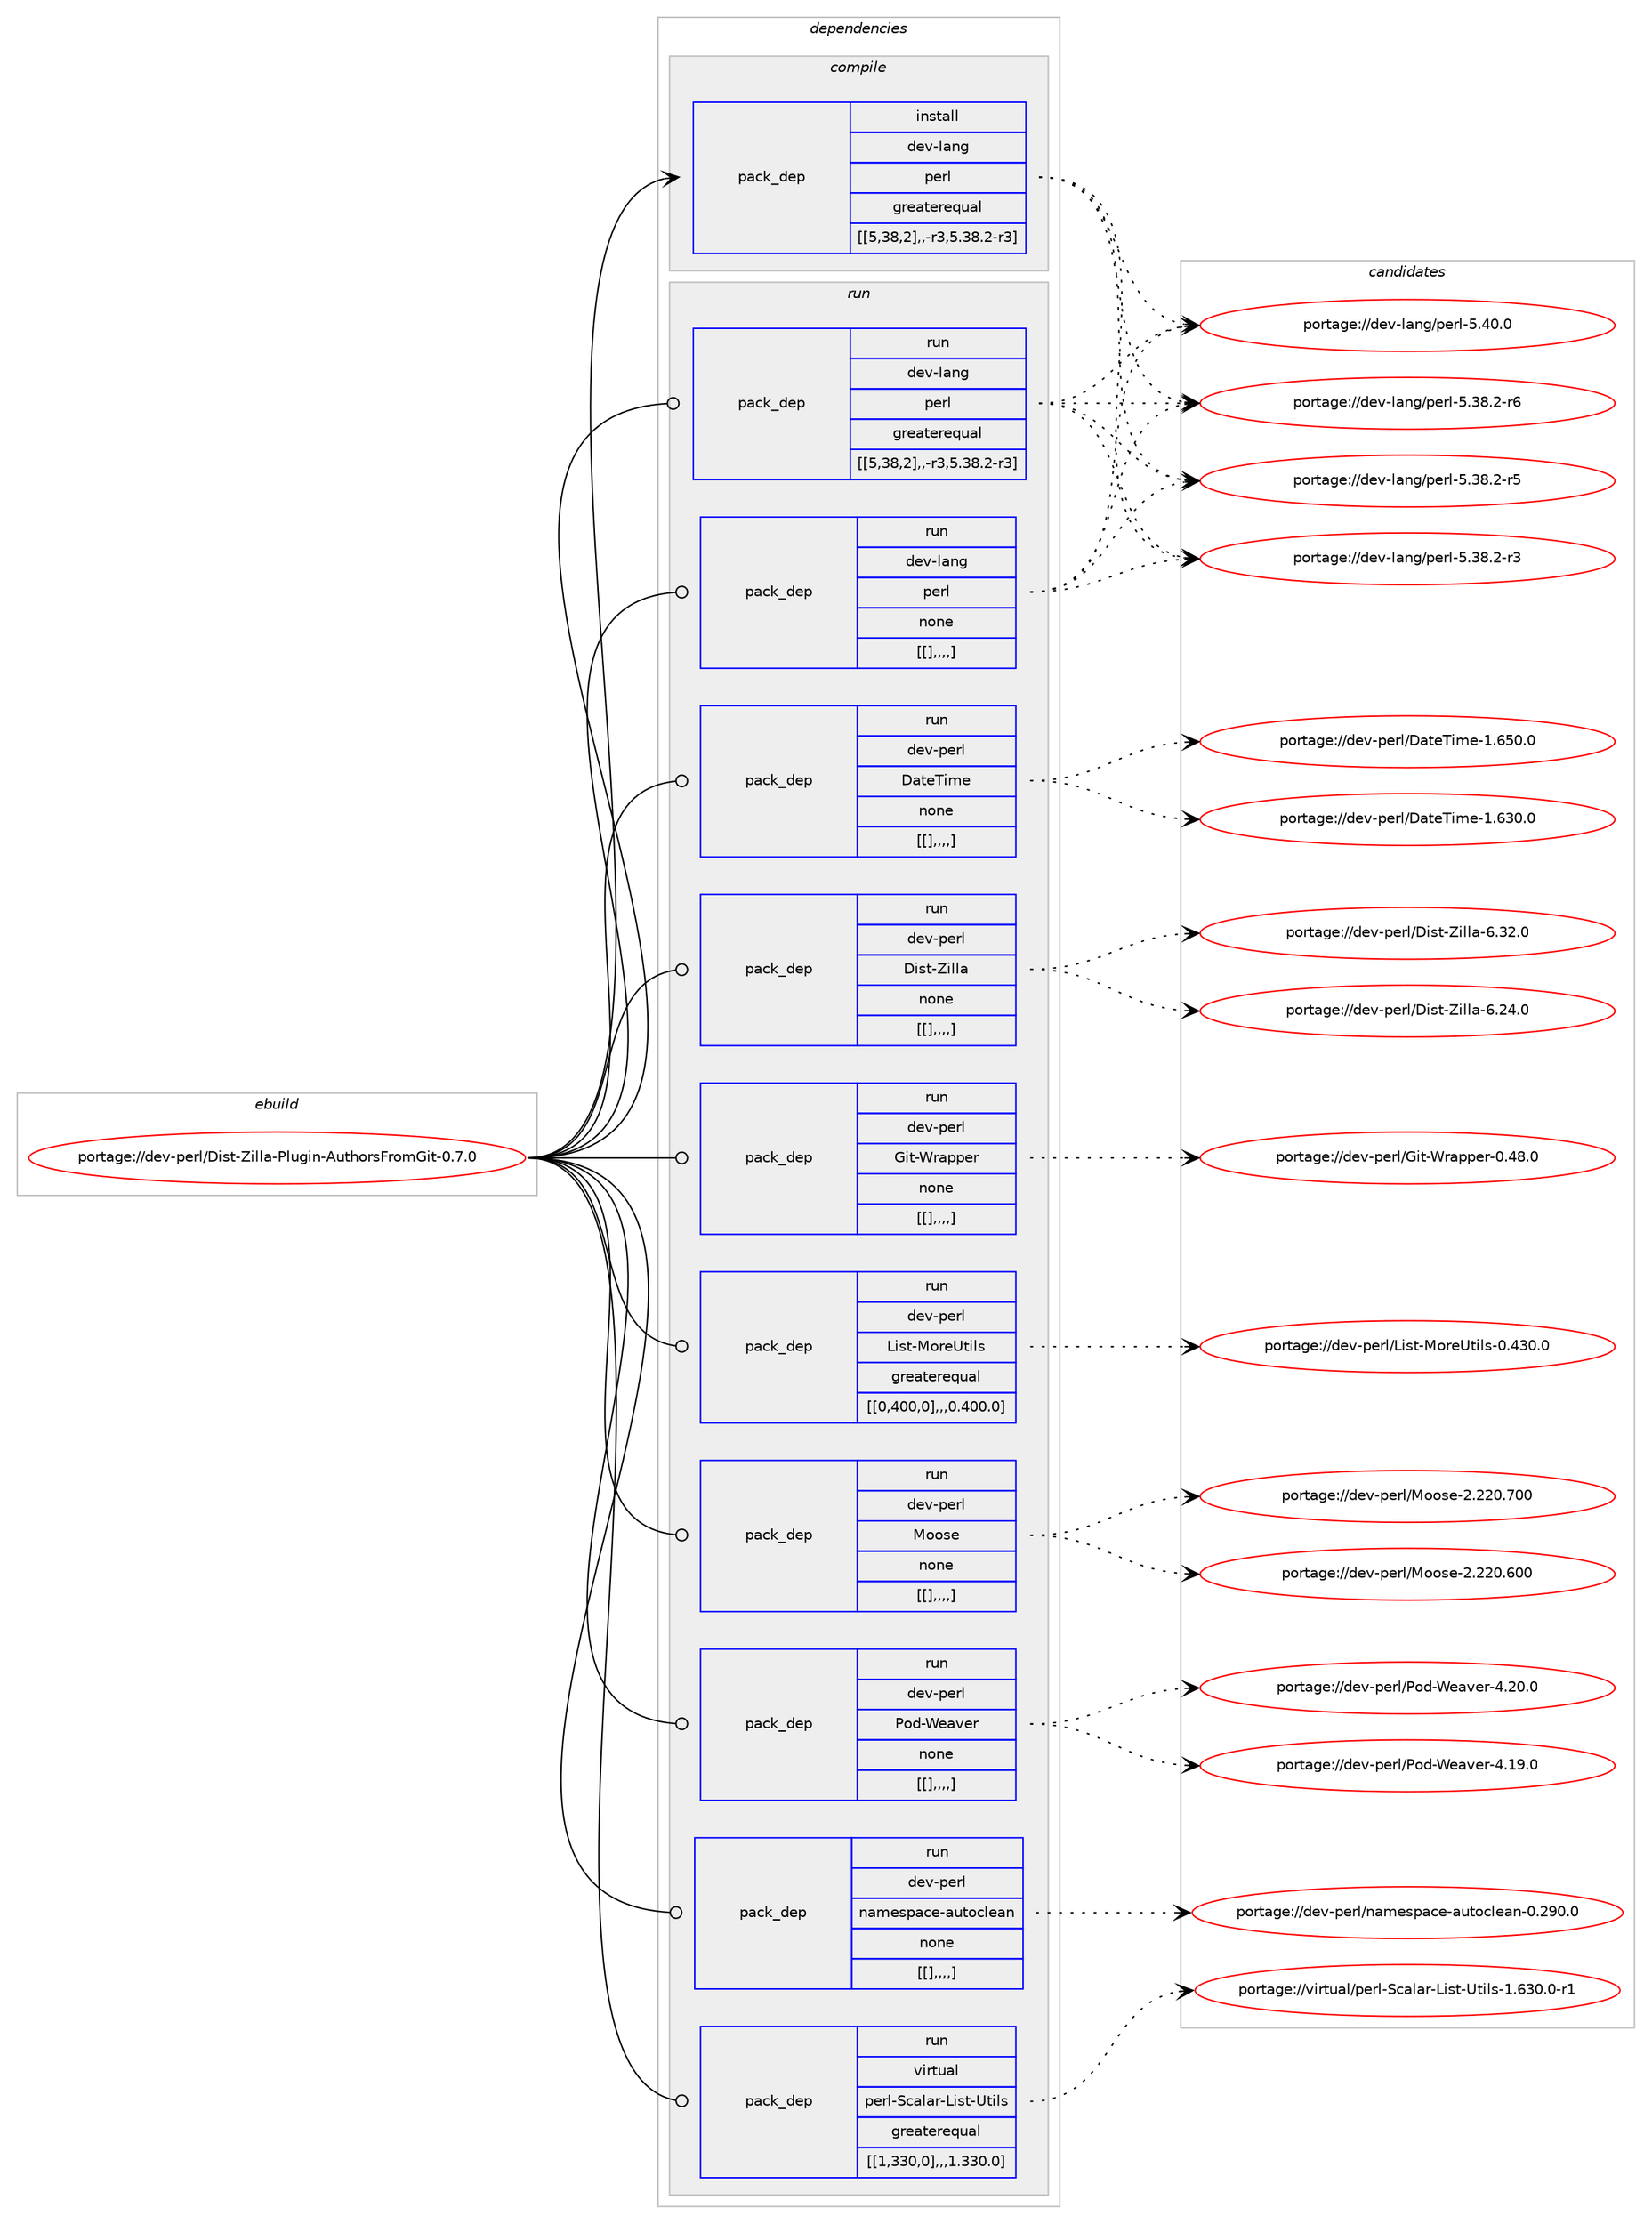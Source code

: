 digraph prolog {

# *************
# Graph options
# *************

newrank=true;
concentrate=true;
compound=true;
graph [rankdir=LR,fontname=Helvetica,fontsize=10,ranksep=1.5];#, ranksep=2.5, nodesep=0.2];
edge  [arrowhead=vee];
node  [fontname=Helvetica,fontsize=10];

# **********
# The ebuild
# **********

subgraph cluster_leftcol {
color=gray;
label=<<i>ebuild</i>>;
id [label="portage://dev-perl/Dist-Zilla-Plugin-AuthorsFromGit-0.7.0", color=red, width=4, href="../dev-perl/Dist-Zilla-Plugin-AuthorsFromGit-0.7.0.svg"];
}

# ****************
# The dependencies
# ****************

subgraph cluster_midcol {
color=gray;
label=<<i>dependencies</i>>;
subgraph cluster_compile {
fillcolor="#eeeeee";
style=filled;
label=<<i>compile</i>>;
subgraph pack98683 {
dependency130727 [label=<<TABLE BORDER="0" CELLBORDER="1" CELLSPACING="0" CELLPADDING="4" WIDTH="220"><TR><TD ROWSPAN="6" CELLPADDING="30">pack_dep</TD></TR><TR><TD WIDTH="110">install</TD></TR><TR><TD>dev-lang</TD></TR><TR><TD>perl</TD></TR><TR><TD>greaterequal</TD></TR><TR><TD>[[5,38,2],,-r3,5.38.2-r3]</TD></TR></TABLE>>, shape=none, color=blue];
}
id:e -> dependency130727:w [weight=20,style="solid",arrowhead="vee"];
}
subgraph cluster_compileandrun {
fillcolor="#eeeeee";
style=filled;
label=<<i>compile and run</i>>;
}
subgraph cluster_run {
fillcolor="#eeeeee";
style=filled;
label=<<i>run</i>>;
subgraph pack98684 {
dependency130728 [label=<<TABLE BORDER="0" CELLBORDER="1" CELLSPACING="0" CELLPADDING="4" WIDTH="220"><TR><TD ROWSPAN="6" CELLPADDING="30">pack_dep</TD></TR><TR><TD WIDTH="110">run</TD></TR><TR><TD>dev-lang</TD></TR><TR><TD>perl</TD></TR><TR><TD>greaterequal</TD></TR><TR><TD>[[5,38,2],,-r3,5.38.2-r3]</TD></TR></TABLE>>, shape=none, color=blue];
}
id:e -> dependency130728:w [weight=20,style="solid",arrowhead="odot"];
subgraph pack98685 {
dependency130729 [label=<<TABLE BORDER="0" CELLBORDER="1" CELLSPACING="0" CELLPADDING="4" WIDTH="220"><TR><TD ROWSPAN="6" CELLPADDING="30">pack_dep</TD></TR><TR><TD WIDTH="110">run</TD></TR><TR><TD>dev-lang</TD></TR><TR><TD>perl</TD></TR><TR><TD>none</TD></TR><TR><TD>[[],,,,]</TD></TR></TABLE>>, shape=none, color=blue];
}
id:e -> dependency130729:w [weight=20,style="solid",arrowhead="odot"];
subgraph pack98686 {
dependency130730 [label=<<TABLE BORDER="0" CELLBORDER="1" CELLSPACING="0" CELLPADDING="4" WIDTH="220"><TR><TD ROWSPAN="6" CELLPADDING="30">pack_dep</TD></TR><TR><TD WIDTH="110">run</TD></TR><TR><TD>dev-perl</TD></TR><TR><TD>DateTime</TD></TR><TR><TD>none</TD></TR><TR><TD>[[],,,,]</TD></TR></TABLE>>, shape=none, color=blue];
}
id:e -> dependency130730:w [weight=20,style="solid",arrowhead="odot"];
subgraph pack98687 {
dependency130731 [label=<<TABLE BORDER="0" CELLBORDER="1" CELLSPACING="0" CELLPADDING="4" WIDTH="220"><TR><TD ROWSPAN="6" CELLPADDING="30">pack_dep</TD></TR><TR><TD WIDTH="110">run</TD></TR><TR><TD>dev-perl</TD></TR><TR><TD>Dist-Zilla</TD></TR><TR><TD>none</TD></TR><TR><TD>[[],,,,]</TD></TR></TABLE>>, shape=none, color=blue];
}
id:e -> dependency130731:w [weight=20,style="solid",arrowhead="odot"];
subgraph pack98688 {
dependency130732 [label=<<TABLE BORDER="0" CELLBORDER="1" CELLSPACING="0" CELLPADDING="4" WIDTH="220"><TR><TD ROWSPAN="6" CELLPADDING="30">pack_dep</TD></TR><TR><TD WIDTH="110">run</TD></TR><TR><TD>dev-perl</TD></TR><TR><TD>Git-Wrapper</TD></TR><TR><TD>none</TD></TR><TR><TD>[[],,,,]</TD></TR></TABLE>>, shape=none, color=blue];
}
id:e -> dependency130732:w [weight=20,style="solid",arrowhead="odot"];
subgraph pack98689 {
dependency130733 [label=<<TABLE BORDER="0" CELLBORDER="1" CELLSPACING="0" CELLPADDING="4" WIDTH="220"><TR><TD ROWSPAN="6" CELLPADDING="30">pack_dep</TD></TR><TR><TD WIDTH="110">run</TD></TR><TR><TD>dev-perl</TD></TR><TR><TD>List-MoreUtils</TD></TR><TR><TD>greaterequal</TD></TR><TR><TD>[[0,400,0],,,0.400.0]</TD></TR></TABLE>>, shape=none, color=blue];
}
id:e -> dependency130733:w [weight=20,style="solid",arrowhead="odot"];
subgraph pack98690 {
dependency130734 [label=<<TABLE BORDER="0" CELLBORDER="1" CELLSPACING="0" CELLPADDING="4" WIDTH="220"><TR><TD ROWSPAN="6" CELLPADDING="30">pack_dep</TD></TR><TR><TD WIDTH="110">run</TD></TR><TR><TD>dev-perl</TD></TR><TR><TD>Moose</TD></TR><TR><TD>none</TD></TR><TR><TD>[[],,,,]</TD></TR></TABLE>>, shape=none, color=blue];
}
id:e -> dependency130734:w [weight=20,style="solid",arrowhead="odot"];
subgraph pack98691 {
dependency130735 [label=<<TABLE BORDER="0" CELLBORDER="1" CELLSPACING="0" CELLPADDING="4" WIDTH="220"><TR><TD ROWSPAN="6" CELLPADDING="30">pack_dep</TD></TR><TR><TD WIDTH="110">run</TD></TR><TR><TD>dev-perl</TD></TR><TR><TD>Pod-Weaver</TD></TR><TR><TD>none</TD></TR><TR><TD>[[],,,,]</TD></TR></TABLE>>, shape=none, color=blue];
}
id:e -> dependency130735:w [weight=20,style="solid",arrowhead="odot"];
subgraph pack98692 {
dependency130736 [label=<<TABLE BORDER="0" CELLBORDER="1" CELLSPACING="0" CELLPADDING="4" WIDTH="220"><TR><TD ROWSPAN="6" CELLPADDING="30">pack_dep</TD></TR><TR><TD WIDTH="110">run</TD></TR><TR><TD>dev-perl</TD></TR><TR><TD>namespace-autoclean</TD></TR><TR><TD>none</TD></TR><TR><TD>[[],,,,]</TD></TR></TABLE>>, shape=none, color=blue];
}
id:e -> dependency130736:w [weight=20,style="solid",arrowhead="odot"];
subgraph pack98693 {
dependency130737 [label=<<TABLE BORDER="0" CELLBORDER="1" CELLSPACING="0" CELLPADDING="4" WIDTH="220"><TR><TD ROWSPAN="6" CELLPADDING="30">pack_dep</TD></TR><TR><TD WIDTH="110">run</TD></TR><TR><TD>virtual</TD></TR><TR><TD>perl-Scalar-List-Utils</TD></TR><TR><TD>greaterequal</TD></TR><TR><TD>[[1,330,0],,,1.330.0]</TD></TR></TABLE>>, shape=none, color=blue];
}
id:e -> dependency130737:w [weight=20,style="solid",arrowhead="odot"];
}
}

# **************
# The candidates
# **************

subgraph cluster_choices {
rank=same;
color=gray;
label=<<i>candidates</i>>;

subgraph choice98683 {
color=black;
nodesep=1;
choice10010111845108971101034711210111410845534652484648 [label="portage://dev-lang/perl-5.40.0", color=red, width=4,href="../dev-lang/perl-5.40.0.svg"];
choice100101118451089711010347112101114108455346515646504511454 [label="portage://dev-lang/perl-5.38.2-r6", color=red, width=4,href="../dev-lang/perl-5.38.2-r6.svg"];
choice100101118451089711010347112101114108455346515646504511453 [label="portage://dev-lang/perl-5.38.2-r5", color=red, width=4,href="../dev-lang/perl-5.38.2-r5.svg"];
choice100101118451089711010347112101114108455346515646504511451 [label="portage://dev-lang/perl-5.38.2-r3", color=red, width=4,href="../dev-lang/perl-5.38.2-r3.svg"];
dependency130727:e -> choice10010111845108971101034711210111410845534652484648:w [style=dotted,weight="100"];
dependency130727:e -> choice100101118451089711010347112101114108455346515646504511454:w [style=dotted,weight="100"];
dependency130727:e -> choice100101118451089711010347112101114108455346515646504511453:w [style=dotted,weight="100"];
dependency130727:e -> choice100101118451089711010347112101114108455346515646504511451:w [style=dotted,weight="100"];
}
subgraph choice98684 {
color=black;
nodesep=1;
choice10010111845108971101034711210111410845534652484648 [label="portage://dev-lang/perl-5.40.0", color=red, width=4,href="../dev-lang/perl-5.40.0.svg"];
choice100101118451089711010347112101114108455346515646504511454 [label="portage://dev-lang/perl-5.38.2-r6", color=red, width=4,href="../dev-lang/perl-5.38.2-r6.svg"];
choice100101118451089711010347112101114108455346515646504511453 [label="portage://dev-lang/perl-5.38.2-r5", color=red, width=4,href="../dev-lang/perl-5.38.2-r5.svg"];
choice100101118451089711010347112101114108455346515646504511451 [label="portage://dev-lang/perl-5.38.2-r3", color=red, width=4,href="../dev-lang/perl-5.38.2-r3.svg"];
dependency130728:e -> choice10010111845108971101034711210111410845534652484648:w [style=dotted,weight="100"];
dependency130728:e -> choice100101118451089711010347112101114108455346515646504511454:w [style=dotted,weight="100"];
dependency130728:e -> choice100101118451089711010347112101114108455346515646504511453:w [style=dotted,weight="100"];
dependency130728:e -> choice100101118451089711010347112101114108455346515646504511451:w [style=dotted,weight="100"];
}
subgraph choice98685 {
color=black;
nodesep=1;
choice10010111845108971101034711210111410845534652484648 [label="portage://dev-lang/perl-5.40.0", color=red, width=4,href="../dev-lang/perl-5.40.0.svg"];
choice100101118451089711010347112101114108455346515646504511454 [label="portage://dev-lang/perl-5.38.2-r6", color=red, width=4,href="../dev-lang/perl-5.38.2-r6.svg"];
choice100101118451089711010347112101114108455346515646504511453 [label="portage://dev-lang/perl-5.38.2-r5", color=red, width=4,href="../dev-lang/perl-5.38.2-r5.svg"];
choice100101118451089711010347112101114108455346515646504511451 [label="portage://dev-lang/perl-5.38.2-r3", color=red, width=4,href="../dev-lang/perl-5.38.2-r3.svg"];
dependency130729:e -> choice10010111845108971101034711210111410845534652484648:w [style=dotted,weight="100"];
dependency130729:e -> choice100101118451089711010347112101114108455346515646504511454:w [style=dotted,weight="100"];
dependency130729:e -> choice100101118451089711010347112101114108455346515646504511453:w [style=dotted,weight="100"];
dependency130729:e -> choice100101118451089711010347112101114108455346515646504511451:w [style=dotted,weight="100"];
}
subgraph choice98686 {
color=black;
nodesep=1;
choice10010111845112101114108476897116101841051091014549465453484648 [label="portage://dev-perl/DateTime-1.650.0", color=red, width=4,href="../dev-perl/DateTime-1.650.0.svg"];
choice10010111845112101114108476897116101841051091014549465451484648 [label="portage://dev-perl/DateTime-1.630.0", color=red, width=4,href="../dev-perl/DateTime-1.630.0.svg"];
dependency130730:e -> choice10010111845112101114108476897116101841051091014549465453484648:w [style=dotted,weight="100"];
dependency130730:e -> choice10010111845112101114108476897116101841051091014549465451484648:w [style=dotted,weight="100"];
}
subgraph choice98687 {
color=black;
nodesep=1;
choice10010111845112101114108476810511511645901051081089745544651504648 [label="portage://dev-perl/Dist-Zilla-6.32.0", color=red, width=4,href="../dev-perl/Dist-Zilla-6.32.0.svg"];
choice10010111845112101114108476810511511645901051081089745544650524648 [label="portage://dev-perl/Dist-Zilla-6.24.0", color=red, width=4,href="../dev-perl/Dist-Zilla-6.24.0.svg"];
dependency130731:e -> choice10010111845112101114108476810511511645901051081089745544651504648:w [style=dotted,weight="100"];
dependency130731:e -> choice10010111845112101114108476810511511645901051081089745544650524648:w [style=dotted,weight="100"];
}
subgraph choice98688 {
color=black;
nodesep=1;
choice10010111845112101114108477110511645871149711211210111445484652564648 [label="portage://dev-perl/Git-Wrapper-0.48.0", color=red, width=4,href="../dev-perl/Git-Wrapper-0.48.0.svg"];
dependency130732:e -> choice10010111845112101114108477110511645871149711211210111445484652564648:w [style=dotted,weight="100"];
}
subgraph choice98689 {
color=black;
nodesep=1;
choice1001011184511210111410847761051151164577111114101851161051081154548465251484648 [label="portage://dev-perl/List-MoreUtils-0.430.0", color=red, width=4,href="../dev-perl/List-MoreUtils-0.430.0.svg"];
dependency130733:e -> choice1001011184511210111410847761051151164577111114101851161051081154548465251484648:w [style=dotted,weight="100"];
}
subgraph choice98690 {
color=black;
nodesep=1;
choice10010111845112101114108477711111111510145504650504846554848 [label="portage://dev-perl/Moose-2.220.700", color=red, width=4,href="../dev-perl/Moose-2.220.700.svg"];
choice10010111845112101114108477711111111510145504650504846544848 [label="portage://dev-perl/Moose-2.220.600", color=red, width=4,href="../dev-perl/Moose-2.220.600.svg"];
dependency130734:e -> choice10010111845112101114108477711111111510145504650504846554848:w [style=dotted,weight="100"];
dependency130734:e -> choice10010111845112101114108477711111111510145504650504846544848:w [style=dotted,weight="100"];
}
subgraph choice98691 {
color=black;
nodesep=1;
choice10010111845112101114108478011110045871019711810111445524650484648 [label="portage://dev-perl/Pod-Weaver-4.20.0", color=red, width=4,href="../dev-perl/Pod-Weaver-4.20.0.svg"];
choice10010111845112101114108478011110045871019711810111445524649574648 [label="portage://dev-perl/Pod-Weaver-4.19.0", color=red, width=4,href="../dev-perl/Pod-Weaver-4.19.0.svg"];
dependency130735:e -> choice10010111845112101114108478011110045871019711810111445524650484648:w [style=dotted,weight="100"];
dependency130735:e -> choice10010111845112101114108478011110045871019711810111445524649574648:w [style=dotted,weight="100"];
}
subgraph choice98692 {
color=black;
nodesep=1;
choice1001011184511210111410847110971091011151129799101459711711611199108101971104548465057484648 [label="portage://dev-perl/namespace-autoclean-0.290.0", color=red, width=4,href="../dev-perl/namespace-autoclean-0.290.0.svg"];
dependency130736:e -> choice1001011184511210111410847110971091011151129799101459711711611199108101971104548465057484648:w [style=dotted,weight="100"];
}
subgraph choice98693 {
color=black;
nodesep=1;
choice118105114116117971084711210111410845839997108971144576105115116458511610510811545494654514846484511449 [label="portage://virtual/perl-Scalar-List-Utils-1.630.0-r1", color=red, width=4,href="../virtual/perl-Scalar-List-Utils-1.630.0-r1.svg"];
dependency130737:e -> choice118105114116117971084711210111410845839997108971144576105115116458511610510811545494654514846484511449:w [style=dotted,weight="100"];
}
}

}
